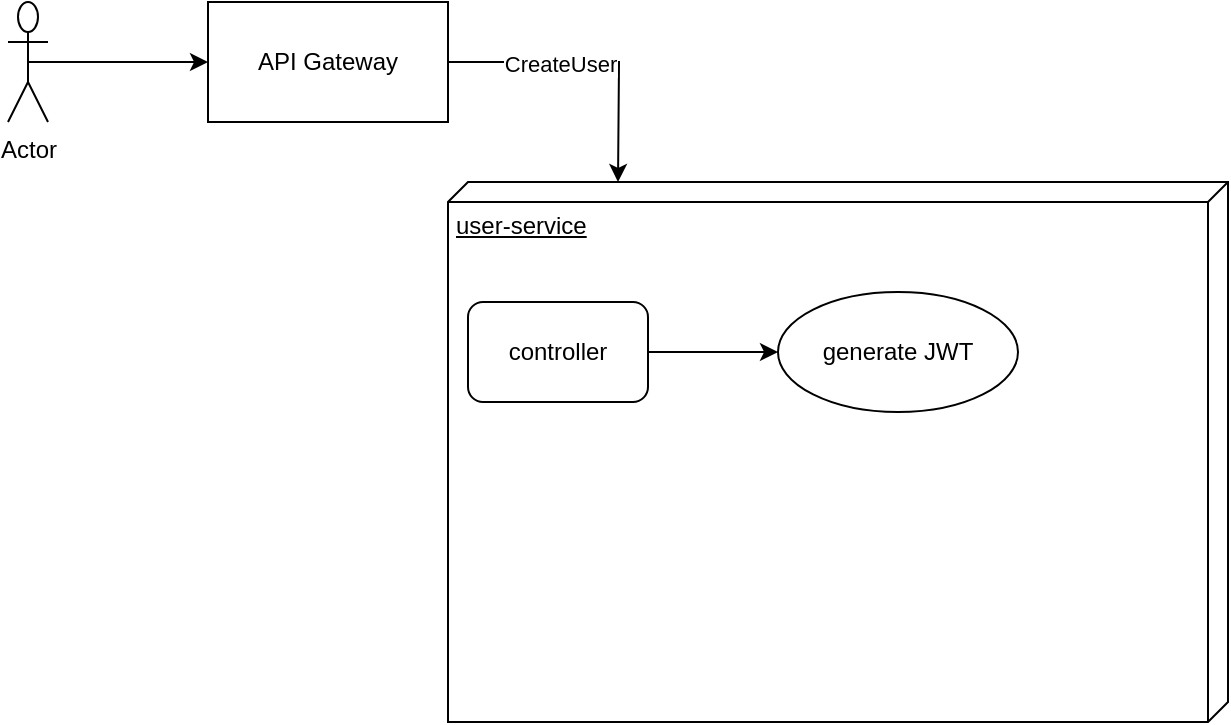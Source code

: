 <mxfile version="20.5.3" type="embed"><diagram id="1L3MG6n7LMCK7FQK8iv7" name="Page-1"><mxGraphModel dx="937" dy="738" grid="1" gridSize="10" guides="1" tooltips="1" connect="1" arrows="1" fold="1" page="1" pageScale="1" pageWidth="827" pageHeight="1169" math="0" shadow="0"><root><mxCell id="0"/><mxCell id="1" parent="0"/><mxCell id="6" style="edgeStyle=orthogonalEdgeStyle;rounded=0;orthogonalLoop=1;jettySize=auto;html=1;entryX=0;entryY=0.5;entryDx=0;entryDy=0;exitX=0.5;exitY=0.5;exitDx=0;exitDy=0;exitPerimeter=0;" parent="1" source="5" edge="1"><mxGeometry relative="1" as="geometry"><mxPoint x="170" y="100" as="targetPoint"/></mxGeometry></mxCell><mxCell id="5" value="Actor" style="shape=umlActor;verticalLabelPosition=bottom;verticalAlign=top;html=1;outlineConnect=0;" parent="1" vertex="1"><mxGeometry x="70" y="70" width="20" height="60" as="geometry"/></mxCell><mxCell id="12" style="edgeStyle=orthogonalEdgeStyle;rounded=0;orthogonalLoop=1;jettySize=auto;html=1;exitX=1;exitY=0.5;exitDx=0;exitDy=0;" edge="1" parent="1" source="10"><mxGeometry relative="1" as="geometry"><mxPoint x="375" y="160" as="targetPoint"/></mxGeometry></mxCell><mxCell id="19" value="CreateUser" style="edgeLabel;html=1;align=center;verticalAlign=middle;resizable=0;points=[];" vertex="1" connectable="0" parent="12"><mxGeometry x="-0.228" y="-1" relative="1" as="geometry"><mxPoint as="offset"/></mxGeometry></mxCell><mxCell id="10" value="API Gateway" style="rounded=0;whiteSpace=wrap;html=1;" vertex="1" parent="1"><mxGeometry x="170" y="70" width="120" height="60" as="geometry"/></mxCell><mxCell id="20" value="user-service" style="verticalAlign=top;align=left;spacingTop=8;spacingLeft=2;spacingRight=12;shape=cube;size=10;direction=south;fontStyle=4;html=1;" vertex="1" parent="1"><mxGeometry x="290" y="160" width="390" height="270" as="geometry"/></mxCell><mxCell id="23" value="" style="edgeStyle=orthogonalEdgeStyle;rounded=0;orthogonalLoop=1;jettySize=auto;html=1;" edge="1" parent="1" source="21" target="22"><mxGeometry relative="1" as="geometry"/></mxCell><mxCell id="21" value="controller" style="rounded=1;whiteSpace=wrap;html=1;" vertex="1" parent="1"><mxGeometry x="300" y="220" width="90" height="50" as="geometry"/></mxCell><mxCell id="22" value="generate JWT" style="ellipse;whiteSpace=wrap;html=1;rounded=1;" vertex="1" parent="1"><mxGeometry x="455" y="215" width="120" height="60" as="geometry"/></mxCell></root></mxGraphModel></diagram></mxfile>